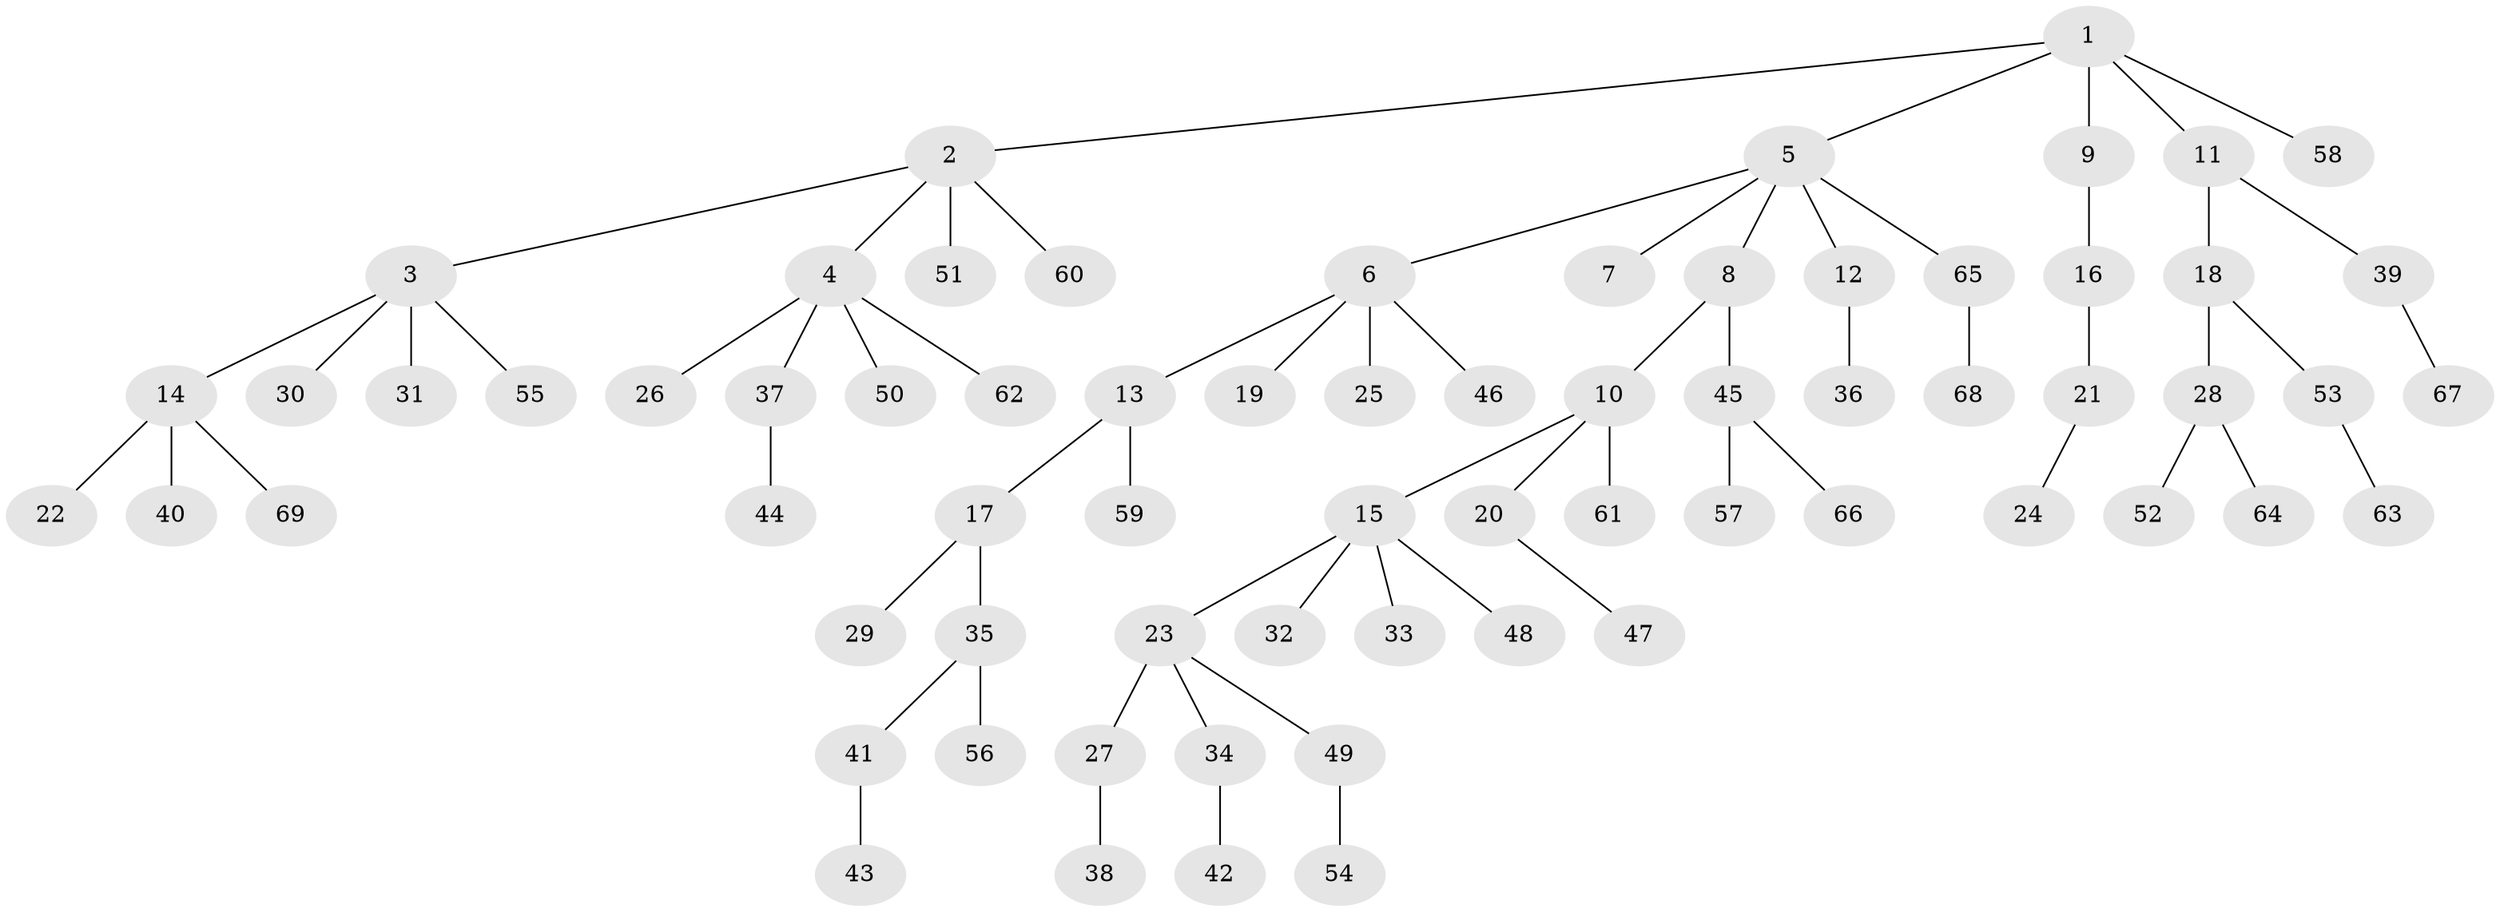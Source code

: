 // coarse degree distribution, {5: 0.045454545454545456, 4: 0.20454545454545456, 3: 0.045454545454545456, 1: 0.6363636363636364, 2: 0.06818181818181818}
// Generated by graph-tools (version 1.1) at 2025/24/03/03/25 07:24:05]
// undirected, 69 vertices, 68 edges
graph export_dot {
graph [start="1"]
  node [color=gray90,style=filled];
  1;
  2;
  3;
  4;
  5;
  6;
  7;
  8;
  9;
  10;
  11;
  12;
  13;
  14;
  15;
  16;
  17;
  18;
  19;
  20;
  21;
  22;
  23;
  24;
  25;
  26;
  27;
  28;
  29;
  30;
  31;
  32;
  33;
  34;
  35;
  36;
  37;
  38;
  39;
  40;
  41;
  42;
  43;
  44;
  45;
  46;
  47;
  48;
  49;
  50;
  51;
  52;
  53;
  54;
  55;
  56;
  57;
  58;
  59;
  60;
  61;
  62;
  63;
  64;
  65;
  66;
  67;
  68;
  69;
  1 -- 2;
  1 -- 5;
  1 -- 9;
  1 -- 11;
  1 -- 58;
  2 -- 3;
  2 -- 4;
  2 -- 51;
  2 -- 60;
  3 -- 14;
  3 -- 30;
  3 -- 31;
  3 -- 55;
  4 -- 26;
  4 -- 37;
  4 -- 50;
  4 -- 62;
  5 -- 6;
  5 -- 7;
  5 -- 8;
  5 -- 12;
  5 -- 65;
  6 -- 13;
  6 -- 19;
  6 -- 25;
  6 -- 46;
  8 -- 10;
  8 -- 45;
  9 -- 16;
  10 -- 15;
  10 -- 20;
  10 -- 61;
  11 -- 18;
  11 -- 39;
  12 -- 36;
  13 -- 17;
  13 -- 59;
  14 -- 22;
  14 -- 40;
  14 -- 69;
  15 -- 23;
  15 -- 32;
  15 -- 33;
  15 -- 48;
  16 -- 21;
  17 -- 29;
  17 -- 35;
  18 -- 28;
  18 -- 53;
  20 -- 47;
  21 -- 24;
  23 -- 27;
  23 -- 34;
  23 -- 49;
  27 -- 38;
  28 -- 52;
  28 -- 64;
  34 -- 42;
  35 -- 41;
  35 -- 56;
  37 -- 44;
  39 -- 67;
  41 -- 43;
  45 -- 57;
  45 -- 66;
  49 -- 54;
  53 -- 63;
  65 -- 68;
}
